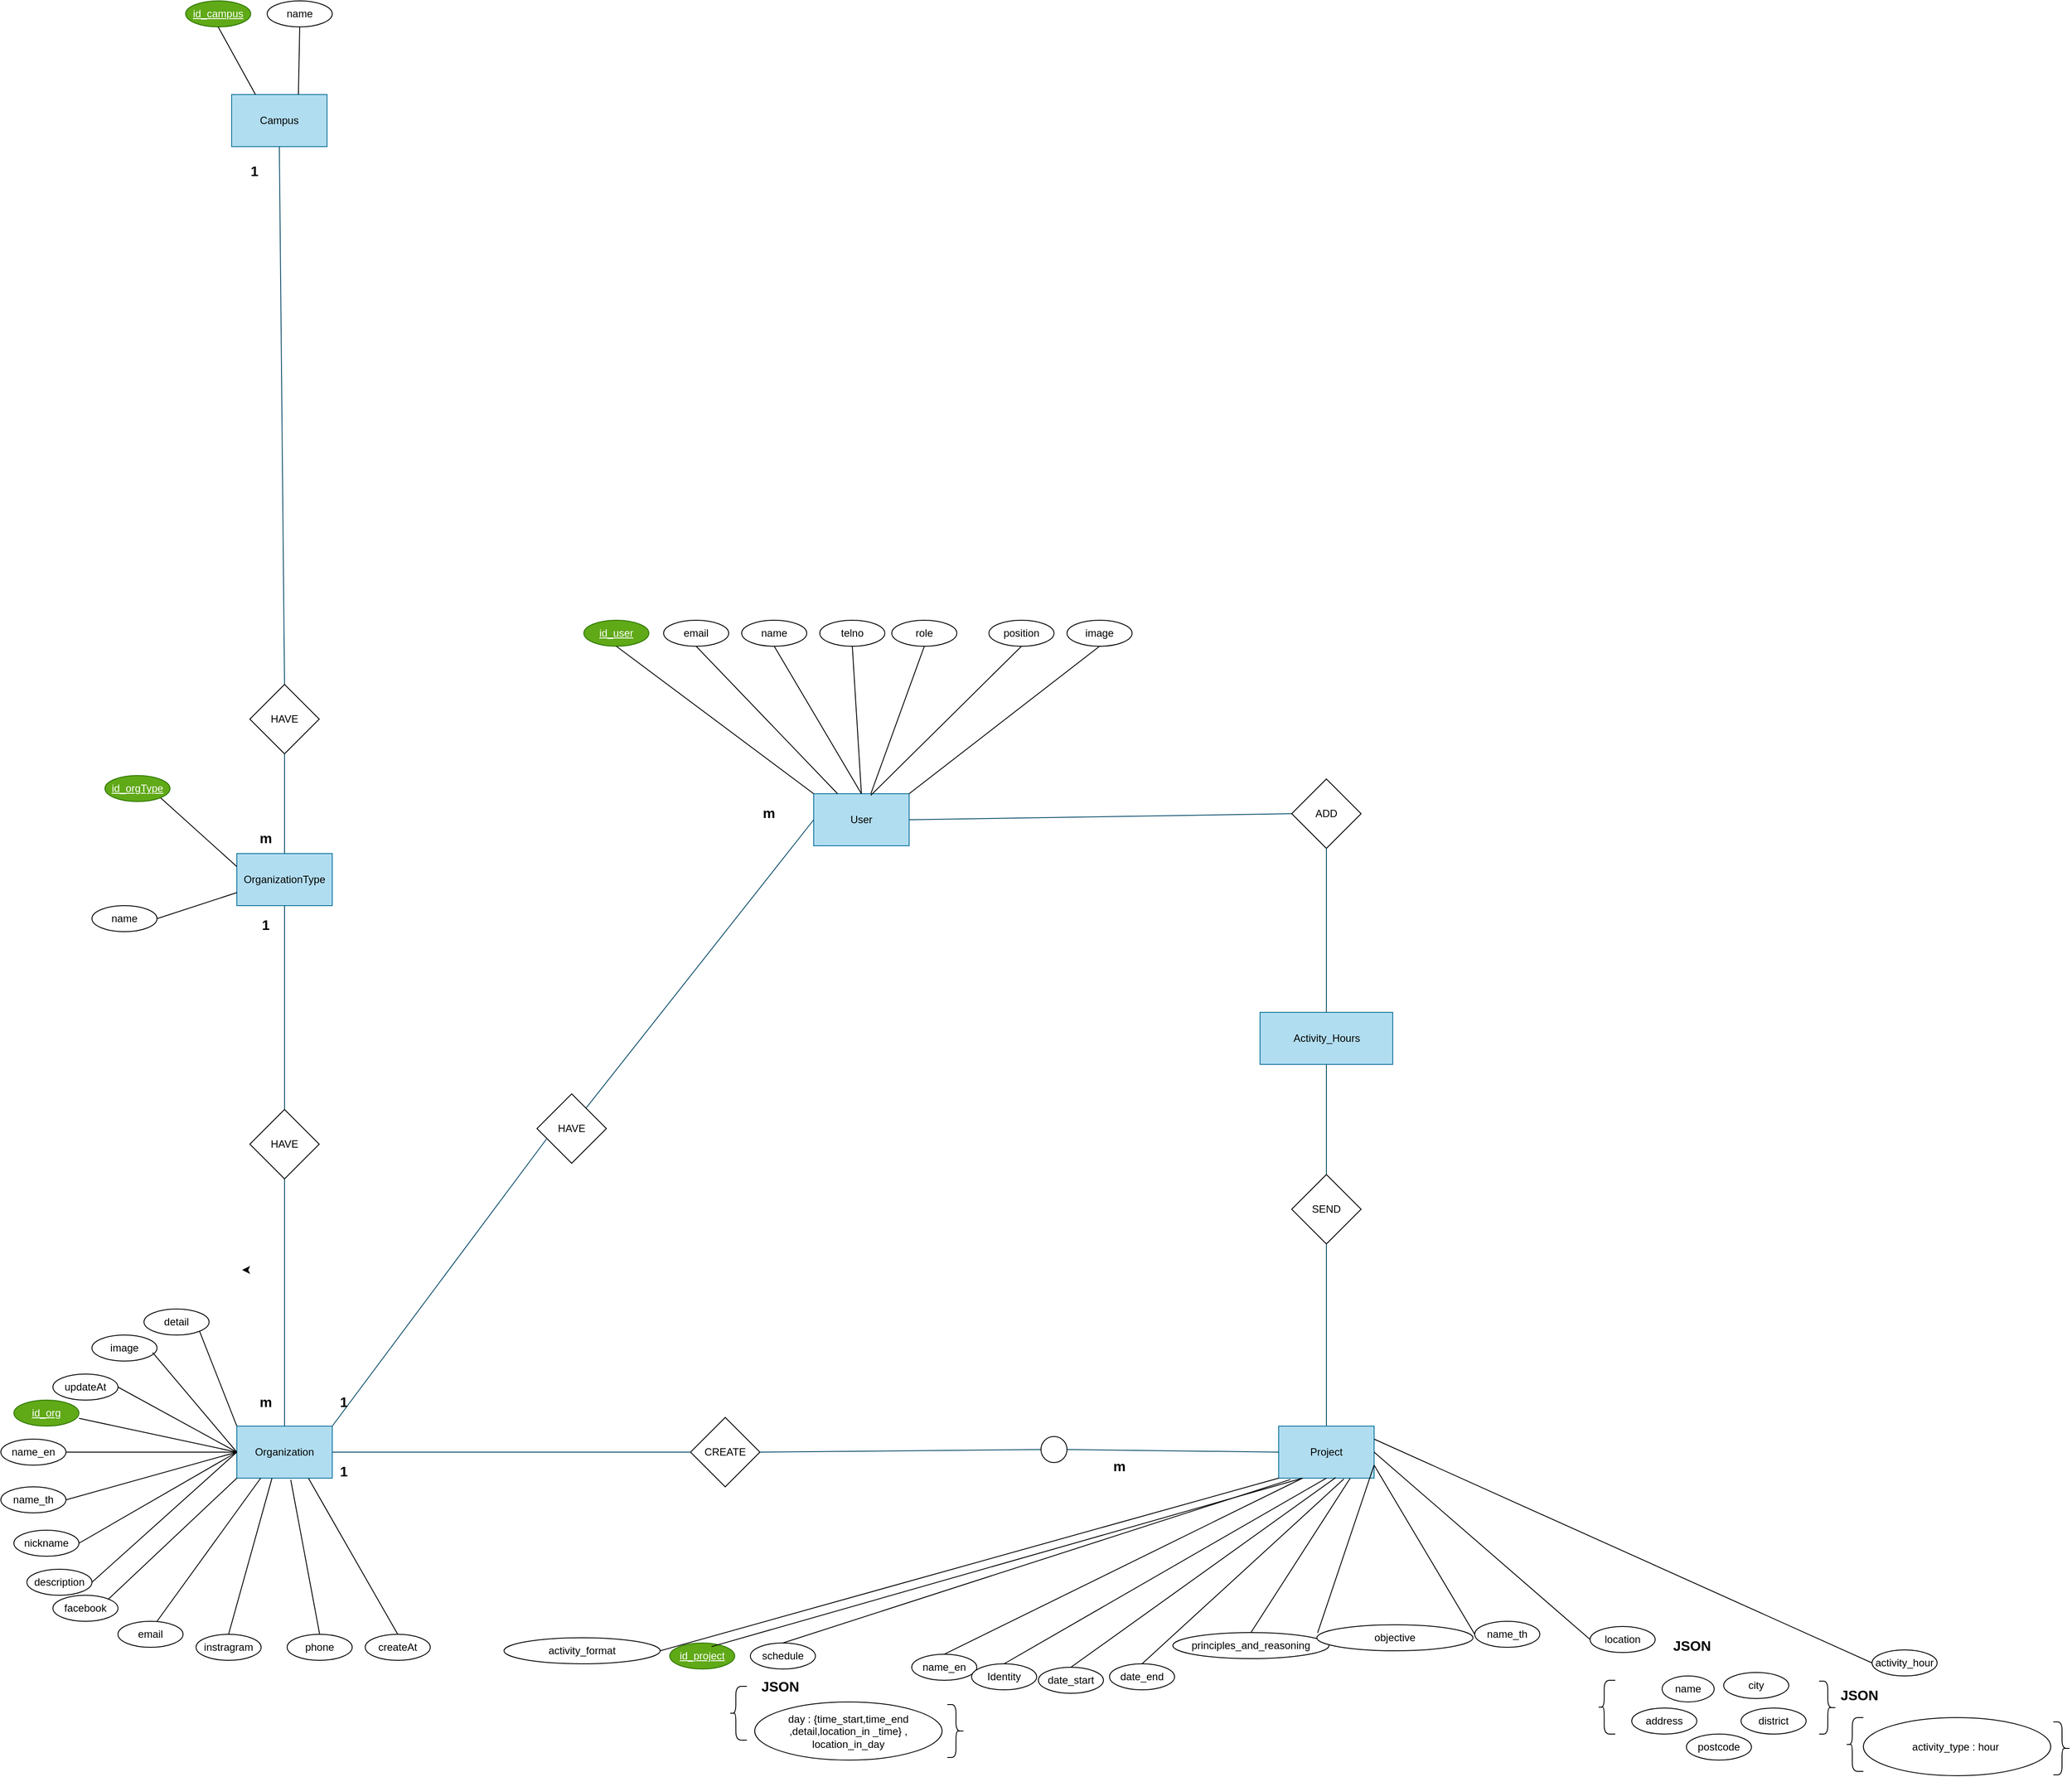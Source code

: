 <mxfile version="27.1.6">
  <diagram name="หน้า-1" id="gQBHUgDKEybXLM5i0HbF">
    <mxGraphModel dx="2698" dy="2434" grid="0" gridSize="15" guides="1" tooltips="1" connect="1" arrows="1" fold="1" page="1" pageScale="1" pageWidth="827" pageHeight="1169" math="0" shadow="0" adaptiveColors="auto">
      <root>
        <mxCell id="0" />
        <mxCell id="1" parent="0" />
        <mxCell id="4BpRKvhMIzCagh5jir0t-1" value="Project" style="rounded=0;whiteSpace=wrap;html=1;fillColor=#b1ddf0;strokeColor=#10739e;" parent="1" vertex="1">
          <mxGeometry x="678" y="810" width="110" height="60" as="geometry" />
        </mxCell>
        <mxCell id="4BpRKvhMIzCagh5jir0t-2" value="Organization" style="rounded=0;whiteSpace=wrap;html=1;fillColor=#b1ddf0;strokeColor=#10739e;" parent="1" vertex="1">
          <mxGeometry x="-523" y="810" width="110" height="60" as="geometry" />
        </mxCell>
        <mxCell id="4BpRKvhMIzCagh5jir0t-3" value="User" style="rounded=0;whiteSpace=wrap;html=1;fillColor=#b1ddf0;strokeColor=#10739e;" parent="1" vertex="1">
          <mxGeometry x="142" y="81" width="110" height="60" as="geometry" />
        </mxCell>
        <mxCell id="4BpRKvhMIzCagh5jir0t-12" value="Campus" style="rounded=0;whiteSpace=wrap;html=1;fillColor=#b1ddf0;strokeColor=#10739e;" parent="1" vertex="1">
          <mxGeometry x="-529" y="-725" width="110" height="60" as="geometry" />
        </mxCell>
        <mxCell id="4BpRKvhMIzCagh5jir0t-14" value="OrganizationType" style="rounded=0;whiteSpace=wrap;html=1;fillColor=#b1ddf0;strokeColor=#10739e;" parent="1" vertex="1">
          <mxGeometry x="-523" y="150" width="110" height="60" as="geometry" />
        </mxCell>
        <mxCell id="DLBiUeFV5ZpTCrsJApyq-7" value="" style="endArrow=none;html=1;rounded=0;hachureGap=4;strokeColor=#0B4D6A;fontFamily=Architects Daughter;fontSource=https%3A%2F%2Ffonts.googleapis.com%2Fcss%3Ffamily%3DArchitects%2BDaughter;entryX=0.5;entryY=1;entryDx=0;entryDy=0;exitX=0.5;exitY=0;exitDx=0;exitDy=0;" parent="1" source="DLBiUeFV5ZpTCrsJApyq-34" target="4BpRKvhMIzCagh5jir0t-12" edge="1">
          <mxGeometry width="50" height="50" relative="1" as="geometry">
            <mxPoint x="260" y="159.58" as="sourcePoint" />
            <mxPoint x="460" y="159.58" as="targetPoint" />
          </mxGeometry>
        </mxCell>
        <mxCell id="DLBiUeFV5ZpTCrsJApyq-10" value="" style="endArrow=none;html=1;rounded=0;hachureGap=4;strokeColor=#0B4D6A;fontFamily=Architects Daughter;fontSource=https%3A%2F%2Ffonts.googleapis.com%2Fcss%3Ffamily%3DArchitects%2BDaughter;entryX=0.5;entryY=0;entryDx=0;entryDy=0;exitX=0.5;exitY=1;exitDx=0;exitDy=0;" parent="1" source="DLBiUeFV5ZpTCrsJApyq-25" target="4BpRKvhMIzCagh5jir0t-2" edge="1">
          <mxGeometry width="50" height="50" relative="1" as="geometry">
            <mxPoint x="120" y="405" as="sourcePoint" />
            <mxPoint x="250" y="405.57" as="targetPoint" />
          </mxGeometry>
        </mxCell>
        <mxCell id="DLBiUeFV5ZpTCrsJApyq-26" value="" style="endArrow=none;html=1;rounded=0;hachureGap=4;strokeColor=#0B4D6A;fontFamily=Architects Daughter;fontSource=https%3A%2F%2Ffonts.googleapis.com%2Fcss%3Ffamily%3DArchitects%2BDaughter;entryX=0.5;entryY=0;entryDx=0;entryDy=0;exitX=0.5;exitY=1;exitDx=0;exitDy=0;" parent="1" source="4BpRKvhMIzCagh5jir0t-14" target="DLBiUeFV5ZpTCrsJApyq-25" edge="1">
          <mxGeometry width="50" height="50" relative="1" as="geometry">
            <mxPoint x="155" y="330" as="sourcePoint" />
            <mxPoint x="155" y="630" as="targetPoint" />
          </mxGeometry>
        </mxCell>
        <mxCell id="DLBiUeFV5ZpTCrsJApyq-25" value="HAVE" style="rhombus;whiteSpace=wrap;html=1;" parent="1" vertex="1">
          <mxGeometry x="-508" y="445" width="80" height="80" as="geometry" />
        </mxCell>
        <mxCell id="DLBiUeFV5ZpTCrsJApyq-33" value="CREATE" style="rhombus;whiteSpace=wrap;html=1;" parent="1" vertex="1">
          <mxGeometry y="800" width="80" height="80" as="geometry" />
        </mxCell>
        <mxCell id="DLBiUeFV5ZpTCrsJApyq-34" value="HAVE" style="rhombus;whiteSpace=wrap;html=1;" parent="1" vertex="1">
          <mxGeometry x="-508" y="-45" width="80" height="80" as="geometry" />
        </mxCell>
        <mxCell id="DLBiUeFV5ZpTCrsJApyq-36" value="" style="endArrow=none;html=1;rounded=0;hachureGap=4;strokeColor=#0B4D6A;fontFamily=Architects Daughter;fontSource=https%3A%2F%2Ffonts.googleapis.com%2Fcss%3Ffamily%3DArchitects%2BDaughter;entryX=0.5;entryY=1;entryDx=0;entryDy=0;exitX=0.5;exitY=0;exitDx=0;exitDy=0;" parent="1" source="4BpRKvhMIzCagh5jir0t-14" target="DLBiUeFV5ZpTCrsJApyq-34" edge="1">
          <mxGeometry width="50" height="50" relative="1" as="geometry">
            <mxPoint x="-195" y="120" as="sourcePoint" />
            <mxPoint x="180" y="75" as="targetPoint" />
          </mxGeometry>
        </mxCell>
        <mxCell id="DLBiUeFV5ZpTCrsJApyq-48" value="" style="endArrow=none;html=1;rounded=0;hachureGap=4;strokeColor=#0B4D6A;fontFamily=Architects Daughter;fontSource=https%3A%2F%2Ffonts.googleapis.com%2Fcss%3Ffamily%3DArchitects%2BDaughter;" parent="1" edge="1">
          <mxGeometry width="50" height="50" relative="1" as="geometry">
            <mxPoint x="477" y="306" as="sourcePoint" />
            <mxPoint x="477" y="305.5" as="targetPoint" />
          </mxGeometry>
        </mxCell>
        <mxCell id="DLBiUeFV5ZpTCrsJApyq-71" value="" style="endArrow=none;html=1;rounded=0;hachureGap=4;strokeColor=#0B4D6A;fontFamily=Architects Daughter;fontSource=https%3A%2F%2Ffonts.googleapis.com%2Fcss%3Ffamily%3DArchitects%2BDaughter;entryX=1;entryY=0.5;entryDx=0;entryDy=0;exitX=0;exitY=0.5;exitDx=0;exitDy=0;" parent="1" target="4BpRKvhMIzCagh5jir0t-2" edge="1">
          <mxGeometry width="50" height="50" relative="1" as="geometry">
            <mxPoint y="840" as="sourcePoint" />
            <mxPoint x="-60" y="790" as="targetPoint" />
          </mxGeometry>
        </mxCell>
        <mxCell id="DLBiUeFV5ZpTCrsJApyq-72" value="" style="endArrow=none;html=1;rounded=0;hachureGap=4;strokeColor=#0B4D6A;fontFamily=Architects Daughter;fontSource=https%3A%2F%2Ffonts.googleapis.com%2Fcss%3Ffamily%3DArchitects%2BDaughter;entryX=0;entryY=0.5;entryDx=0;entryDy=0;exitX=1;exitY=0.5;exitDx=0;exitDy=0;" parent="1" source="DLBiUeFV5ZpTCrsJApyq-89" target="4BpRKvhMIzCagh5jir0t-1" edge="1">
          <mxGeometry width="50" height="50" relative="1" as="geometry">
            <mxPoint x="80" y="840" as="sourcePoint" />
            <mxPoint x="80" y="1015" as="targetPoint" />
          </mxGeometry>
        </mxCell>
        <mxCell id="DLBiUeFV5ZpTCrsJApyq-76" value="" style="endArrow=none;html=1;rounded=0;hachureGap=4;strokeColor=#0B4D6A;fontFamily=Architects Daughter;fontSource=https%3A%2F%2Ffonts.googleapis.com%2Fcss%3Ffamily%3DArchitects%2BDaughter;entryX=0;entryY=0.5;entryDx=0;entryDy=0;" parent="1" target="4BpRKvhMIzCagh5jir0t-3" edge="1">
          <mxGeometry width="50" height="50" relative="1" as="geometry">
            <mxPoint x="-128" y="453" as="sourcePoint" />
            <mxPoint x="122.0" y="121" as="targetPoint" />
          </mxGeometry>
        </mxCell>
        <mxCell id="DLBiUeFV5ZpTCrsJApyq-82" value="" style="endArrow=none;html=1;rounded=0;hachureGap=4;strokeColor=#0B4D6A;fontFamily=Architects Daughter;fontSource=https%3A%2F%2Ffonts.googleapis.com%2Fcss%3Ffamily%3DArchitects%2BDaughter;entryX=0.138;entryY=0.65;entryDx=0;entryDy=0;exitX=1;exitY=0;exitDx=0;exitDy=0;entryPerimeter=0;" parent="1" source="4BpRKvhMIzCagh5jir0t-2" target="DLBiUeFV5ZpTCrsJApyq-78" edge="1">
          <mxGeometry width="50" height="50" relative="1" as="geometry">
            <mxPoint x="-145" y="810" as="sourcePoint" />
            <mxPoint x="255" y="470" as="targetPoint" />
          </mxGeometry>
        </mxCell>
        <mxCell id="DLBiUeFV5ZpTCrsJApyq-78" value="HAVE" style="rhombus;whiteSpace=wrap;html=1;" parent="1" vertex="1">
          <mxGeometry x="-177" y="427" width="80" height="80" as="geometry" />
        </mxCell>
        <mxCell id="DLBiUeFV5ZpTCrsJApyq-90" value="" style="endArrow=none;html=1;rounded=0;hachureGap=4;strokeColor=#0B4D6A;fontFamily=Architects Daughter;fontSource=https%3A%2F%2Ffonts.googleapis.com%2Fcss%3Ffamily%3DArchitects%2BDaughter;entryX=0;entryY=0.5;entryDx=0;entryDy=0;exitX=1;exitY=0.5;exitDx=0;exitDy=0;" parent="1" target="DLBiUeFV5ZpTCrsJApyq-89" edge="1">
          <mxGeometry width="50" height="50" relative="1" as="geometry">
            <mxPoint x="80" y="840" as="sourcePoint" />
            <mxPoint x="255" y="840" as="targetPoint" />
          </mxGeometry>
        </mxCell>
        <mxCell id="DLBiUeFV5ZpTCrsJApyq-89" value="" style="ellipse;whiteSpace=wrap;html=1;aspect=fixed;" parent="1" vertex="1">
          <mxGeometry x="404" y="822" width="30" height="30" as="geometry" />
        </mxCell>
        <mxCell id="ml2Jakst_2B5WDpi4ZWz-4" value="&lt;u&gt;id_campus&lt;/u&gt;" style="ellipse;whiteSpace=wrap;html=1;fillColor=#60a917;fontColor=#ffffff;strokeColor=#2D7600;" parent="1" vertex="1">
          <mxGeometry x="-582" y="-833" width="75" height="30" as="geometry" />
        </mxCell>
        <mxCell id="ml2Jakst_2B5WDpi4ZWz-5" value="name" style="ellipse;whiteSpace=wrap;html=1;" parent="1" vertex="1">
          <mxGeometry x="-488" y="-833" width="75" height="30" as="geometry" />
        </mxCell>
        <mxCell id="ml2Jakst_2B5WDpi4ZWz-6" value="" style="endArrow=none;html=1;rounded=0;entryX=0.5;entryY=1;entryDx=0;entryDy=0;exitX=0.25;exitY=0;exitDx=0;exitDy=0;" parent="1" source="4BpRKvhMIzCagh5jir0t-12" target="ml2Jakst_2B5WDpi4ZWz-4" edge="1">
          <mxGeometry width="50" height="50" relative="1" as="geometry">
            <mxPoint x="-413" y="-784" as="sourcePoint" />
            <mxPoint x="-363" y="-834" as="targetPoint" />
          </mxGeometry>
        </mxCell>
        <mxCell id="ml2Jakst_2B5WDpi4ZWz-7" value="" style="endArrow=none;html=1;rounded=0;entryX=0.5;entryY=1;entryDx=0;entryDy=0;exitX=0.7;exitY=0;exitDx=0;exitDy=0;exitPerimeter=0;" parent="1" source="4BpRKvhMIzCagh5jir0t-12" target="ml2Jakst_2B5WDpi4ZWz-5" edge="1">
          <mxGeometry width="50" height="50" relative="1" as="geometry">
            <mxPoint x="-310" y="-794" as="sourcePoint" />
            <mxPoint x="-260" y="-844" as="targetPoint" />
          </mxGeometry>
        </mxCell>
        <mxCell id="ml2Jakst_2B5WDpi4ZWz-8" value="" style="endArrow=none;html=1;rounded=0;exitX=0;exitY=0.25;exitDx=0;exitDy=0;entryX=1;entryY=1;entryDx=0;entryDy=0;" parent="1" source="4BpRKvhMIzCagh5jir0t-14" target="ml2Jakst_2B5WDpi4ZWz-9" edge="1">
          <mxGeometry width="50" height="50" relative="1" as="geometry">
            <mxPoint x="-240" y="240" as="sourcePoint" />
            <mxPoint x="-300" y="210" as="targetPoint" />
          </mxGeometry>
        </mxCell>
        <mxCell id="ml2Jakst_2B5WDpi4ZWz-9" value="&lt;u&gt;id_orgType&lt;/u&gt;" style="ellipse;whiteSpace=wrap;html=1;fillColor=#60a917;fontColor=#ffffff;strokeColor=#2D7600;" parent="1" vertex="1">
          <mxGeometry x="-675" y="60" width="75" height="30" as="geometry" />
        </mxCell>
        <mxCell id="ml2Jakst_2B5WDpi4ZWz-10" value="name" style="ellipse;whiteSpace=wrap;html=1;" parent="1" vertex="1">
          <mxGeometry x="-690" y="210" width="75" height="30" as="geometry" />
        </mxCell>
        <mxCell id="ml2Jakst_2B5WDpi4ZWz-11" value="" style="endArrow=none;html=1;rounded=0;exitX=0;exitY=0.75;exitDx=0;exitDy=0;entryX=1;entryY=0.5;entryDx=0;entryDy=0;" parent="1" source="4BpRKvhMIzCagh5jir0t-14" target="ml2Jakst_2B5WDpi4ZWz-10" edge="1">
          <mxGeometry width="50" height="50" relative="1" as="geometry">
            <mxPoint x="-214" y="274" as="sourcePoint" />
            <mxPoint x="-255" y="240" as="targetPoint" />
          </mxGeometry>
        </mxCell>
        <mxCell id="ml2Jakst_2B5WDpi4ZWz-17" value="&lt;u&gt;id_org&lt;/u&gt;" style="ellipse;whiteSpace=wrap;html=1;fillColor=#60a917;fontColor=#ffffff;strokeColor=#2D7600;" parent="1" vertex="1">
          <mxGeometry x="-780" y="780" width="75" height="30" as="geometry" />
        </mxCell>
        <mxCell id="ml2Jakst_2B5WDpi4ZWz-20" value="name_en" style="ellipse;whiteSpace=wrap;html=1;" parent="1" vertex="1">
          <mxGeometry x="-795" y="825" width="75" height="30" as="geometry" />
        </mxCell>
        <mxCell id="ml2Jakst_2B5WDpi4ZWz-21" value="name_th" style="ellipse;whiteSpace=wrap;html=1;" parent="1" vertex="1">
          <mxGeometry x="-795" y="880" width="75" height="30" as="geometry" />
        </mxCell>
        <mxCell id="ml2Jakst_2B5WDpi4ZWz-23" value="facebook" style="ellipse;whiteSpace=wrap;html=1;" parent="1" vertex="1">
          <mxGeometry x="-735" y="1005" width="75" height="30" as="geometry" />
        </mxCell>
        <mxCell id="ml2Jakst_2B5WDpi4ZWz-24" value="instragram" style="ellipse;whiteSpace=wrap;html=1;" parent="1" vertex="1">
          <mxGeometry x="-570" y="1050" width="75" height="30" as="geometry" />
        </mxCell>
        <mxCell id="ml2Jakst_2B5WDpi4ZWz-25" value="description" style="ellipse;whiteSpace=wrap;html=1;" parent="1" vertex="1">
          <mxGeometry x="-765" y="975" width="75" height="30" as="geometry" />
        </mxCell>
        <mxCell id="ml2Jakst_2B5WDpi4ZWz-26" value="detail" style="ellipse;whiteSpace=wrap;html=1;" parent="1" vertex="1">
          <mxGeometry x="-630" y="675" width="75" height="30" as="geometry" />
        </mxCell>
        <mxCell id="ml2Jakst_2B5WDpi4ZWz-27" value="email" style="ellipse;whiteSpace=wrap;html=1;" parent="1" vertex="1">
          <mxGeometry x="-660" y="1035" width="75" height="30" as="geometry" />
        </mxCell>
        <mxCell id="ml2Jakst_2B5WDpi4ZWz-29" value="phone" style="ellipse;whiteSpace=wrap;html=1;" parent="1" vertex="1">
          <mxGeometry x="-465" y="1050" width="75" height="30" as="geometry" />
        </mxCell>
        <mxCell id="ml2Jakst_2B5WDpi4ZWz-30" value="createAt" style="ellipse;whiteSpace=wrap;html=1;" parent="1" vertex="1">
          <mxGeometry x="-375" y="1050" width="75" height="30" as="geometry" />
        </mxCell>
        <mxCell id="ml2Jakst_2B5WDpi4ZWz-31" value="updateAt" style="ellipse;whiteSpace=wrap;html=1;" parent="1" vertex="1">
          <mxGeometry x="-735" y="750" width="75" height="30" as="geometry" />
        </mxCell>
        <mxCell id="ml2Jakst_2B5WDpi4ZWz-32" value="image" style="ellipse;whiteSpace=wrap;html=1;" parent="1" vertex="1">
          <mxGeometry x="-690" y="705" width="75" height="30" as="geometry" />
        </mxCell>
        <mxCell id="ml2Jakst_2B5WDpi4ZWz-33" value="nickname" style="ellipse;whiteSpace=wrap;html=1;" parent="1" vertex="1">
          <mxGeometry x="-780" y="930" width="75" height="30" as="geometry" />
        </mxCell>
        <mxCell id="ml2Jakst_2B5WDpi4ZWz-36" value="&lt;u&gt;id_project&lt;/u&gt;" style="ellipse;whiteSpace=wrap;html=1;fillColor=#60a917;fontColor=#ffffff;strokeColor=#2D7600;" parent="1" vertex="1">
          <mxGeometry x="-24" y="1060" width="75" height="30" as="geometry" />
        </mxCell>
        <mxCell id="ml2Jakst_2B5WDpi4ZWz-40" value="date_start" style="ellipse;whiteSpace=wrap;html=1;" parent="1" vertex="1">
          <mxGeometry x="401" y="1088" width="75" height="30" as="geometry" />
        </mxCell>
        <mxCell id="ml2Jakst_2B5WDpi4ZWz-42" value="date_end" style="ellipse;whiteSpace=wrap;html=1;" parent="1" vertex="1">
          <mxGeometry x="483" y="1084" width="75" height="30" as="geometry" />
        </mxCell>
        <mxCell id="ml2Jakst_2B5WDpi4ZWz-45" value="name_en" style="ellipse;whiteSpace=wrap;html=1;" parent="1" vertex="1">
          <mxGeometry x="255" y="1073" width="75" height="30" as="geometry" />
        </mxCell>
        <mxCell id="ml2Jakst_2B5WDpi4ZWz-46" value="name_th" style="ellipse;whiteSpace=wrap;html=1;" parent="1" vertex="1">
          <mxGeometry x="904" y="1035" width="75" height="30" as="geometry" />
        </mxCell>
        <mxCell id="ml2Jakst_2B5WDpi4ZWz-66" style="edgeStyle=orthogonalEdgeStyle;rounded=0;orthogonalLoop=1;jettySize=auto;html=1;" parent="1" edge="1">
          <mxGeometry relative="1" as="geometry">
            <mxPoint x="-516.857" y="630" as="targetPoint" />
            <mxPoint x="-510" y="630" as="sourcePoint" />
          </mxGeometry>
        </mxCell>
        <mxCell id="ml2Jakst_2B5WDpi4ZWz-60" value="principles_and_reasoning" style="ellipse;whiteSpace=wrap;html=1;" parent="1" vertex="1">
          <mxGeometry x="556" y="1048" width="180" height="30" as="geometry" />
        </mxCell>
        <mxCell id="ml2Jakst_2B5WDpi4ZWz-61" value="objective" style="ellipse;whiteSpace=wrap;html=1;" parent="1" vertex="1">
          <mxGeometry x="722" y="1039" width="180" height="30" as="geometry" />
        </mxCell>
        <mxCell id="ml2Jakst_2B5WDpi4ZWz-62" value="activity_format" style="ellipse;whiteSpace=wrap;html=1;" parent="1" vertex="1">
          <mxGeometry x="-215" y="1054" width="180" height="30" as="geometry" />
        </mxCell>
        <mxCell id="aIaTs00fkOeMePZRw_a_-2" value="&lt;u&gt;id_user&lt;/u&gt;" style="ellipse;whiteSpace=wrap;html=1;fillColor=#60a917;fontColor=#ffffff;strokeColor=#2D7600;" parent="1" vertex="1">
          <mxGeometry x="-123" y="-119" width="75" height="30" as="geometry" />
        </mxCell>
        <mxCell id="aIaTs00fkOeMePZRw_a_-4" value="email" style="ellipse;whiteSpace=wrap;html=1;" parent="1" vertex="1">
          <mxGeometry x="-31" y="-119" width="75" height="30" as="geometry" />
        </mxCell>
        <mxCell id="aIaTs00fkOeMePZRw_a_-5" value="name" style="ellipse;whiteSpace=wrap;html=1;" parent="1" vertex="1">
          <mxGeometry x="59" y="-119" width="75" height="30" as="geometry" />
        </mxCell>
        <mxCell id="aIaTs00fkOeMePZRw_a_-6" value="role" style="ellipse;whiteSpace=wrap;html=1;" parent="1" vertex="1">
          <mxGeometry x="232" y="-119" width="75" height="30" as="geometry" />
        </mxCell>
        <mxCell id="aIaTs00fkOeMePZRw_a_-7" value="position" style="ellipse;whiteSpace=wrap;html=1;" parent="1" vertex="1">
          <mxGeometry x="344" y="-119" width="75" height="30" as="geometry" />
        </mxCell>
        <mxCell id="aIaTs00fkOeMePZRw_a_-16" value="telno" style="ellipse;whiteSpace=wrap;html=1;" parent="1" vertex="1">
          <mxGeometry x="149" y="-119" width="75" height="30" as="geometry" />
        </mxCell>
        <mxCell id="aIaTs00fkOeMePZRw_a_-20" value="image" style="ellipse;whiteSpace=wrap;html=1;" parent="1" vertex="1">
          <mxGeometry x="434" y="-119" width="75" height="30" as="geometry" />
        </mxCell>
        <mxCell id="aIaTs00fkOeMePZRw_a_-23" value="Identity" style="ellipse;whiteSpace=wrap;html=1;" parent="1" vertex="1">
          <mxGeometry x="324" y="1084" width="75" height="30" as="geometry" />
        </mxCell>
        <mxCell id="aIaTs00fkOeMePZRw_a_-39" value="" style="endArrow=none;html=1;rounded=0;exitX=0;exitY=0;exitDx=0;exitDy=0;entryX=0.5;entryY=1;entryDx=0;entryDy=0;" parent="1" source="4BpRKvhMIzCagh5jir0t-3" target="aIaTs00fkOeMePZRw_a_-2" edge="1">
          <mxGeometry width="50" height="50" relative="1" as="geometry">
            <mxPoint x="52" y="-39" as="sourcePoint" />
            <mxPoint x="102" y="-89" as="targetPoint" />
          </mxGeometry>
        </mxCell>
        <mxCell id="aIaTs00fkOeMePZRw_a_-40" value="" style="endArrow=none;html=1;rounded=0;entryX=0.5;entryY=1;entryDx=0;entryDy=0;exitX=0.25;exitY=0;exitDx=0;exitDy=0;" parent="1" source="4BpRKvhMIzCagh5jir0t-3" target="aIaTs00fkOeMePZRw_a_-4" edge="1">
          <mxGeometry width="50" height="50" relative="1" as="geometry">
            <mxPoint x="52" y="-39" as="sourcePoint" />
            <mxPoint x="102" y="-89" as="targetPoint" />
          </mxGeometry>
        </mxCell>
        <mxCell id="aIaTs00fkOeMePZRw_a_-41" value="" style="endArrow=none;html=1;rounded=0;entryX=0.5;entryY=0;entryDx=0;entryDy=0;exitX=0.5;exitY=1;exitDx=0;exitDy=0;" parent="1" source="aIaTs00fkOeMePZRw_a_-5" target="4BpRKvhMIzCagh5jir0t-3" edge="1">
          <mxGeometry width="50" height="50" relative="1" as="geometry">
            <mxPoint x="52" y="-39" as="sourcePoint" />
            <mxPoint x="102" y="-89" as="targetPoint" />
          </mxGeometry>
        </mxCell>
        <mxCell id="aIaTs00fkOeMePZRw_a_-42" value="" style="endArrow=none;html=1;rounded=0;entryX=0.5;entryY=1;entryDx=0;entryDy=0;exitX=0.5;exitY=0;exitDx=0;exitDy=0;" parent="1" source="4BpRKvhMIzCagh5jir0t-3" target="aIaTs00fkOeMePZRw_a_-16" edge="1">
          <mxGeometry width="50" height="50" relative="1" as="geometry">
            <mxPoint x="202" y="76" as="sourcePoint" />
            <mxPoint x="102" y="-89" as="targetPoint" />
          </mxGeometry>
        </mxCell>
        <mxCell id="aIaTs00fkOeMePZRw_a_-44" value="" style="endArrow=none;html=1;rounded=0;entryX=0.5;entryY=1;entryDx=0;entryDy=0;" parent="1" source="4BpRKvhMIzCagh5jir0t-3" target="aIaTs00fkOeMePZRw_a_-6" edge="1">
          <mxGeometry width="50" height="50" relative="1" as="geometry">
            <mxPoint x="202" y="76" as="sourcePoint" />
            <mxPoint x="302" y="-44" as="targetPoint" />
          </mxGeometry>
        </mxCell>
        <mxCell id="aIaTs00fkOeMePZRw_a_-45" value="" style="endArrow=none;html=1;rounded=0;entryX=0.5;entryY=1;entryDx=0;entryDy=0;exitX=0.598;exitY=0.031;exitDx=0;exitDy=0;exitPerimeter=0;" parent="1" source="4BpRKvhMIzCagh5jir0t-3" target="aIaTs00fkOeMePZRw_a_-7" edge="1">
          <mxGeometry width="50" height="50" relative="1" as="geometry">
            <mxPoint x="313.5" y="81" as="sourcePoint" />
            <mxPoint x="381.5" y="-84" as="targetPoint" />
          </mxGeometry>
        </mxCell>
        <mxCell id="aIaTs00fkOeMePZRw_a_-46" value="" style="endArrow=none;html=1;rounded=0;entryX=0.5;entryY=1;entryDx=0;entryDy=0;exitX=1;exitY=0;exitDx=0;exitDy=0;" parent="1" source="4BpRKvhMIzCagh5jir0t-3" target="aIaTs00fkOeMePZRw_a_-20" edge="1">
          <mxGeometry width="50" height="50" relative="1" as="geometry">
            <mxPoint x="307" y="143" as="sourcePoint" />
            <mxPoint x="481" y="-29" as="targetPoint" />
          </mxGeometry>
        </mxCell>
        <mxCell id="aIaTs00fkOeMePZRw_a_-47" value="" style="endArrow=none;html=1;rounded=0;exitX=1;exitY=0.5;exitDx=0;exitDy=0;entryX=0;entryY=1;entryDx=0;entryDy=0;" parent="1" source="ml2Jakst_2B5WDpi4ZWz-62" target="4BpRKvhMIzCagh5jir0t-1" edge="1">
          <mxGeometry width="50" height="50" relative="1" as="geometry">
            <mxPoint x="30" y="930" as="sourcePoint" />
            <mxPoint x="80" y="880" as="targetPoint" />
          </mxGeometry>
        </mxCell>
        <mxCell id="aIaTs00fkOeMePZRw_a_-48" value="" style="endArrow=none;html=1;rounded=0;exitX=0.644;exitY=0.139;exitDx=0;exitDy=0;exitPerimeter=0;entryX=0.25;entryY=1;entryDx=0;entryDy=0;" parent="1" source="ml2Jakst_2B5WDpi4ZWz-36" edge="1" target="4BpRKvhMIzCagh5jir0t-1">
          <mxGeometry width="50" height="50" relative="1" as="geometry">
            <mxPoint x="-2" y="972.5" as="sourcePoint" />
            <mxPoint x="255" y="870" as="targetPoint" />
          </mxGeometry>
        </mxCell>
        <mxCell id="aIaTs00fkOeMePZRw_a_-58" value="" style="endArrow=none;html=1;rounded=0;entryX=0.5;entryY=1;entryDx=0;entryDy=0;exitX=0.5;exitY=0;exitDx=0;exitDy=0;" parent="1" source="aIaTs00fkOeMePZRw_a_-23" target="4BpRKvhMIzCagh5jir0t-1" edge="1">
          <mxGeometry width="50" height="50" relative="1" as="geometry">
            <mxPoint x="295" y="1005" as="sourcePoint" />
            <mxPoint x="315" y="900" as="targetPoint" />
          </mxGeometry>
        </mxCell>
        <mxCell id="aIaTs00fkOeMePZRw_a_-59" value="" style="endArrow=none;html=1;rounded=0;exitX=0.25;exitY=1;exitDx=0;exitDy=0;entryX=0.5;entryY=0;entryDx=0;entryDy=0;" parent="1" source="4BpRKvhMIzCagh5jir0t-1" target="ml2Jakst_2B5WDpi4ZWz-45" edge="1">
          <mxGeometry width="50" height="50" relative="1" as="geometry">
            <mxPoint x="223" y="1275" as="sourcePoint" />
            <mxPoint x="273.025" y="1140" as="targetPoint" />
          </mxGeometry>
        </mxCell>
        <mxCell id="aIaTs00fkOeMePZRw_a_-60" value="" style="endArrow=none;html=1;rounded=0;exitX=0.5;exitY=0;exitDx=0;exitDy=0;entryX=0.75;entryY=1;entryDx=0;entryDy=0;" parent="1" source="ml2Jakst_2B5WDpi4ZWz-60" target="4BpRKvhMIzCagh5jir0t-1" edge="1">
          <mxGeometry width="50" height="50" relative="1" as="geometry">
            <mxPoint x="300" y="1080" as="sourcePoint" />
            <mxPoint x="315.025" y="945" as="targetPoint" />
          </mxGeometry>
        </mxCell>
        <mxCell id="aIaTs00fkOeMePZRw_a_-61" value="" style="endArrow=none;html=1;rounded=0;exitX=0.005;exitY=0.311;exitDx=0;exitDy=0;entryX=1;entryY=0.75;entryDx=0;entryDy=0;exitPerimeter=0;" parent="1" source="ml2Jakst_2B5WDpi4ZWz-61" edge="1" target="4BpRKvhMIzCagh5jir0t-1">
          <mxGeometry width="50" height="50" relative="1" as="geometry">
            <mxPoint x="592.5" y="1005" as="sourcePoint" />
            <mxPoint x="366.5" y="870" as="targetPoint" />
          </mxGeometry>
        </mxCell>
        <mxCell id="aIaTs00fkOeMePZRw_a_-62" value="" style="endArrow=none;html=1;rounded=0;exitX=0;exitY=0.5;exitDx=0;exitDy=0;entryX=1;entryY=0.75;entryDx=0;entryDy=0;" parent="1" source="ml2Jakst_2B5WDpi4ZWz-46" target="4BpRKvhMIzCagh5jir0t-1" edge="1">
          <mxGeometry width="50" height="50" relative="1" as="geometry">
            <mxPoint x="706.5" y="930" as="sourcePoint" />
            <mxPoint x="480" y="861" as="targetPoint" />
          </mxGeometry>
        </mxCell>
        <mxCell id="aIaTs00fkOeMePZRw_a_-65" style="edgeStyle=orthogonalEdgeStyle;rounded=0;orthogonalLoop=1;jettySize=auto;html=1;exitX=0.5;exitY=1;exitDx=0;exitDy=0;" parent="1" edge="1">
          <mxGeometry relative="1" as="geometry">
            <mxPoint x="496.5" y="1155" as="sourcePoint" />
            <mxPoint x="496.5" y="1155" as="targetPoint" />
          </mxGeometry>
        </mxCell>
        <mxCell id="aIaTs00fkOeMePZRw_a_-66" value="" style="endArrow=none;html=1;rounded=0;entryX=0.682;entryY=1.017;entryDx=0;entryDy=0;entryPerimeter=0;exitX=0.5;exitY=0;exitDx=0;exitDy=0;" parent="1" source="ml2Jakst_2B5WDpi4ZWz-42" target="4BpRKvhMIzCagh5jir0t-1" edge="1">
          <mxGeometry width="50" height="50" relative="1" as="geometry">
            <mxPoint x="334" y="970" as="sourcePoint" />
            <mxPoint x="384" y="920" as="targetPoint" />
          </mxGeometry>
        </mxCell>
        <mxCell id="aIaTs00fkOeMePZRw_a_-67" value="" style="endArrow=none;html=1;rounded=0;entryX=0.598;entryY=0.989;entryDx=0;entryDy=0;entryPerimeter=0;exitX=0.5;exitY=0;exitDx=0;exitDy=0;" parent="1" source="ml2Jakst_2B5WDpi4ZWz-40" target="4BpRKvhMIzCagh5jir0t-1" edge="1">
          <mxGeometry width="50" height="50" relative="1" as="geometry">
            <mxPoint x="400.25" y="1004" as="sourcePoint" />
            <mxPoint x="308.25" y="870" as="targetPoint" />
          </mxGeometry>
        </mxCell>
        <mxCell id="aIaTs00fkOeMePZRw_a_-93" value="" style="endArrow=none;html=1;rounded=0;entryX=0.75;entryY=1;entryDx=0;entryDy=0;exitX=0.5;exitY=0;exitDx=0;exitDy=0;" parent="1" source="ml2Jakst_2B5WDpi4ZWz-30" target="4BpRKvhMIzCagh5jir0t-2" edge="1">
          <mxGeometry width="50" height="50" relative="1" as="geometry">
            <mxPoint x="-465" y="1055" as="sourcePoint" />
            <mxPoint x="-415" y="1005" as="targetPoint" />
          </mxGeometry>
        </mxCell>
        <mxCell id="aIaTs00fkOeMePZRw_a_-94" value="" style="endArrow=none;html=1;rounded=0;entryX=0.565;entryY=1.031;entryDx=0;entryDy=0;entryPerimeter=0;exitX=0.5;exitY=0;exitDx=0;exitDy=0;" parent="1" source="ml2Jakst_2B5WDpi4ZWz-29" target="4BpRKvhMIzCagh5jir0t-2" edge="1">
          <mxGeometry width="50" height="50" relative="1" as="geometry">
            <mxPoint x="-525" y="980" as="sourcePoint" />
            <mxPoint x="-475" y="930" as="targetPoint" />
          </mxGeometry>
        </mxCell>
        <mxCell id="aIaTs00fkOeMePZRw_a_-95" value="" style="endArrow=none;html=1;rounded=0;entryX=0.368;entryY=1.003;entryDx=0;entryDy=0;entryPerimeter=0;exitX=0.5;exitY=0;exitDx=0;exitDy=0;" parent="1" source="ml2Jakst_2B5WDpi4ZWz-24" target="4BpRKvhMIzCagh5jir0t-2" edge="1">
          <mxGeometry width="50" height="50" relative="1" as="geometry">
            <mxPoint x="-525" y="980" as="sourcePoint" />
            <mxPoint x="-475" y="900" as="targetPoint" />
          </mxGeometry>
        </mxCell>
        <mxCell id="aIaTs00fkOeMePZRw_a_-96" value="" style="endArrow=none;html=1;rounded=0;entryX=0.25;entryY=1;entryDx=0;entryDy=0;exitX=0.6;exitY=0;exitDx=0;exitDy=0;exitPerimeter=0;" parent="1" source="ml2Jakst_2B5WDpi4ZWz-27" target="4BpRKvhMIzCagh5jir0t-2" edge="1">
          <mxGeometry width="50" height="50" relative="1" as="geometry">
            <mxPoint x="-525" y="980" as="sourcePoint" />
            <mxPoint x="-475" y="930" as="targetPoint" />
          </mxGeometry>
        </mxCell>
        <mxCell id="aIaTs00fkOeMePZRw_a_-97" value="" style="endArrow=none;html=1;rounded=0;entryX=0;entryY=1;entryDx=0;entryDy=0;exitX=1;exitY=0;exitDx=0;exitDy=0;" parent="1" source="ml2Jakst_2B5WDpi4ZWz-23" target="4BpRKvhMIzCagh5jir0t-2" edge="1">
          <mxGeometry width="50" height="50" relative="1" as="geometry">
            <mxPoint x="-525" y="980" as="sourcePoint" />
            <mxPoint x="-475" y="930" as="targetPoint" />
          </mxGeometry>
        </mxCell>
        <mxCell id="aIaTs00fkOeMePZRw_a_-98" value="" style="endArrow=none;html=1;rounded=0;entryX=0;entryY=0.5;entryDx=0;entryDy=0;exitX=1;exitY=0.5;exitDx=0;exitDy=0;" parent="1" source="ml2Jakst_2B5WDpi4ZWz-25" target="4BpRKvhMIzCagh5jir0t-2" edge="1">
          <mxGeometry width="50" height="50" relative="1" as="geometry">
            <mxPoint x="-525" y="980" as="sourcePoint" />
            <mxPoint x="-475" y="930" as="targetPoint" />
          </mxGeometry>
        </mxCell>
        <mxCell id="aIaTs00fkOeMePZRw_a_-99" value="" style="endArrow=none;html=1;rounded=0;exitX=1;exitY=0.5;exitDx=0;exitDy=0;entryX=0;entryY=0.5;entryDx=0;entryDy=0;" parent="1" source="ml2Jakst_2B5WDpi4ZWz-33" target="4BpRKvhMIzCagh5jir0t-2" edge="1">
          <mxGeometry width="50" height="50" relative="1" as="geometry">
            <mxPoint x="-525" y="980" as="sourcePoint" />
            <mxPoint x="-475" y="930" as="targetPoint" />
          </mxGeometry>
        </mxCell>
        <mxCell id="aIaTs00fkOeMePZRw_a_-100" value="" style="endArrow=none;html=1;rounded=0;exitX=1;exitY=0.5;exitDx=0;exitDy=0;entryX=0;entryY=0.5;entryDx=0;entryDy=0;" parent="1" source="ml2Jakst_2B5WDpi4ZWz-21" target="4BpRKvhMIzCagh5jir0t-2" edge="1">
          <mxGeometry width="50" height="50" relative="1" as="geometry">
            <mxPoint x="-675" y="880" as="sourcePoint" />
            <mxPoint x="-625" y="830" as="targetPoint" />
          </mxGeometry>
        </mxCell>
        <mxCell id="aIaTs00fkOeMePZRw_a_-101" value="" style="endArrow=none;html=1;rounded=0;exitX=1;exitY=0.5;exitDx=0;exitDy=0;entryX=0;entryY=0.5;entryDx=0;entryDy=0;" parent="1" source="ml2Jakst_2B5WDpi4ZWz-20" target="4BpRKvhMIzCagh5jir0t-2" edge="1">
          <mxGeometry width="50" height="50" relative="1" as="geometry">
            <mxPoint x="-630" y="855" as="sourcePoint" />
            <mxPoint x="-580" y="805" as="targetPoint" />
          </mxGeometry>
        </mxCell>
        <mxCell id="aIaTs00fkOeMePZRw_a_-102" value="" style="endArrow=none;html=1;rounded=0;exitX=1;exitY=0.7;exitDx=0;exitDy=0;exitPerimeter=0;entryX=0;entryY=0.5;entryDx=0;entryDy=0;" parent="1" source="ml2Jakst_2B5WDpi4ZWz-17" target="4BpRKvhMIzCagh5jir0t-2" edge="1">
          <mxGeometry width="50" height="50" relative="1" as="geometry">
            <mxPoint x="-617.5" y="820" as="sourcePoint" />
            <mxPoint x="-567.5" y="770" as="targetPoint" />
          </mxGeometry>
        </mxCell>
        <mxCell id="aIaTs00fkOeMePZRw_a_-103" value="" style="endArrow=none;html=1;rounded=0;entryX=1;entryY=0.5;entryDx=0;entryDy=0;exitX=0;exitY=0.5;exitDx=0;exitDy=0;" parent="1" source="4BpRKvhMIzCagh5jir0t-2" target="ml2Jakst_2B5WDpi4ZWz-31" edge="1">
          <mxGeometry width="50" height="50" relative="1" as="geometry">
            <mxPoint x="-605" y="800" as="sourcePoint" />
            <mxPoint x="-555" y="750" as="targetPoint" />
          </mxGeometry>
        </mxCell>
        <mxCell id="aIaTs00fkOeMePZRw_a_-104" value="" style="endArrow=none;html=1;rounded=0;entryX=0.933;entryY=0.672;entryDx=0;entryDy=0;entryPerimeter=0;exitX=0;exitY=0.5;exitDx=0;exitDy=0;" parent="1" source="4BpRKvhMIzCagh5jir0t-2" target="ml2Jakst_2B5WDpi4ZWz-32" edge="1">
          <mxGeometry width="50" height="50" relative="1" as="geometry">
            <mxPoint x="-545" y="770" as="sourcePoint" />
            <mxPoint x="-495" y="720" as="targetPoint" />
          </mxGeometry>
        </mxCell>
        <mxCell id="aIaTs00fkOeMePZRw_a_-105" value="" style="endArrow=none;html=1;rounded=0;entryX=1;entryY=1;entryDx=0;entryDy=0;exitX=0;exitY=0;exitDx=0;exitDy=0;" parent="1" source="4BpRKvhMIzCagh5jir0t-2" target="ml2Jakst_2B5WDpi4ZWz-26" edge="1">
          <mxGeometry width="50" height="50" relative="1" as="geometry">
            <mxPoint x="-525" y="980" as="sourcePoint" />
            <mxPoint x="-525" y="720" as="targetPoint" />
          </mxGeometry>
        </mxCell>
        <mxCell id="aIaTs00fkOeMePZRw_a_-118" value="&lt;span style=&quot;&quot;&gt;&lt;font style=&quot;font-size: 16px;&quot;&gt;m&lt;/font&gt;&lt;/span&gt;" style="text;strokeColor=none;fillColor=none;html=1;fontSize=24;fontStyle=1;verticalAlign=middle;align=center;fontColor=light-dark(#000000,#FFD966);" parent="1" vertex="1">
          <mxGeometry x="-540" y="110" width="100" height="40" as="geometry" />
        </mxCell>
        <mxCell id="aIaTs00fkOeMePZRw_a_-119" value="&lt;span style=&quot;&quot;&gt;&lt;font style=&quot;font-size: 16px;&quot;&gt;1&lt;/font&gt;&lt;/span&gt;" style="text;strokeColor=none;fillColor=none;html=1;fontSize=24;fontStyle=1;verticalAlign=middle;align=center;fontColor=light-dark(#000000,#FFD966);" parent="1" vertex="1">
          <mxGeometry x="-553" y="-659" width="100" height="40" as="geometry" />
        </mxCell>
        <mxCell id="aIaTs00fkOeMePZRw_a_-122" value="&lt;span style=&quot;&quot;&gt;&lt;font style=&quot;font-size: 16px;&quot;&gt;m&lt;/font&gt;&lt;/span&gt;" style="text;strokeColor=none;fillColor=none;html=1;fontSize=24;fontStyle=1;verticalAlign=middle;align=center;fontColor=light-dark(#000000,#FFD966);" parent="1" vertex="1">
          <mxGeometry x="-540" y="760" width="100" height="40" as="geometry" />
        </mxCell>
        <mxCell id="aIaTs00fkOeMePZRw_a_-123" value="&lt;span style=&quot;&quot;&gt;&lt;font style=&quot;font-size: 16px;&quot;&gt;1&lt;/font&gt;&lt;/span&gt;" style="text;strokeColor=none;fillColor=none;html=1;fontSize=24;fontStyle=1;verticalAlign=middle;align=center;fontColor=light-dark(#000000,#FFD966);" parent="1" vertex="1">
          <mxGeometry x="-540" y="210" width="100" height="40" as="geometry" />
        </mxCell>
        <mxCell id="aIaTs00fkOeMePZRw_a_-127" value="&lt;span style=&quot;&quot;&gt;&lt;font style=&quot;font-size: 16px;&quot;&gt;1&lt;/font&gt;&lt;/span&gt;" style="text;strokeColor=none;fillColor=none;html=1;fontSize=24;fontStyle=1;verticalAlign=middle;align=center;fontColor=light-dark(#000000,#FFD966);" parent="1" vertex="1">
          <mxGeometry x="-450" y="840" width="100" height="40" as="geometry" />
        </mxCell>
        <mxCell id="aIaTs00fkOeMePZRw_a_-128" value="&lt;span style=&quot;&quot;&gt;&lt;font style=&quot;font-size: 16px;&quot;&gt;m&lt;/font&gt;&lt;/span&gt;" style="text;strokeColor=none;fillColor=none;html=1;fontSize=24;fontStyle=1;verticalAlign=middle;align=center;fontColor=light-dark(#000000,#FFD966);" parent="1" vertex="1">
          <mxGeometry x="444" y="834" width="100" height="40" as="geometry" />
        </mxCell>
        <mxCell id="aIaTs00fkOeMePZRw_a_-134" value="&lt;span style=&quot;&quot;&gt;&lt;font style=&quot;font-size: 16px;&quot;&gt;m&lt;/font&gt;&lt;/span&gt;" style="text;strokeColor=none;fillColor=none;html=1;fontSize=24;fontStyle=1;verticalAlign=middle;align=center;fontColor=light-dark(#000000,#FFD966);" parent="1" vertex="1">
          <mxGeometry x="39.5" y="81" width="100" height="40" as="geometry" />
        </mxCell>
        <mxCell id="aIaTs00fkOeMePZRw_a_-135" value="&lt;span style=&quot;&quot;&gt;&lt;font style=&quot;font-size: 16px;&quot;&gt;1&lt;/font&gt;&lt;/span&gt;" style="text;strokeColor=none;fillColor=none;html=1;fontSize=24;fontStyle=1;verticalAlign=middle;align=center;fontColor=light-dark(#000000,#FFD966);" parent="1" vertex="1">
          <mxGeometry x="-450" y="760" width="100" height="40" as="geometry" />
        </mxCell>
        <mxCell id="c_HHd14W4TAPvZGblNiM-1" value="location" style="ellipse;whiteSpace=wrap;html=1;" vertex="1" parent="1">
          <mxGeometry x="1037" y="1041" width="75" height="30" as="geometry" />
        </mxCell>
        <mxCell id="c_HHd14W4TAPvZGblNiM-2" value="" style="shape=curlyBracket;whiteSpace=wrap;html=1;rounded=1;labelPosition=left;verticalLabelPosition=middle;align=right;verticalAlign=middle;size=0.362;" vertex="1" parent="1">
          <mxGeometry x="1046" y="1103" width="20" height="62" as="geometry" />
        </mxCell>
        <mxCell id="c_HHd14W4TAPvZGblNiM-3" value="" style="shape=curlyBracket;whiteSpace=wrap;html=1;rounded=1;flipH=1;labelPosition=right;verticalLabelPosition=middle;align=left;verticalAlign=middle;" vertex="1" parent="1">
          <mxGeometry x="1301" y="1104" width="20" height="61" as="geometry" />
        </mxCell>
        <mxCell id="c_HHd14W4TAPvZGblNiM-4" value="name" style="ellipse;whiteSpace=wrap;html=1;" vertex="1" parent="1">
          <mxGeometry x="1120" y="1098" width="60" height="30" as="geometry" />
        </mxCell>
        <mxCell id="c_HHd14W4TAPvZGblNiM-5" value="address" style="ellipse;whiteSpace=wrap;html=1;" vertex="1" parent="1">
          <mxGeometry x="1085" y="1135" width="75" height="30" as="geometry" />
        </mxCell>
        <mxCell id="c_HHd14W4TAPvZGblNiM-6" value="postcode" style="ellipse;whiteSpace=wrap;html=1;" vertex="1" parent="1">
          <mxGeometry x="1148" y="1165" width="75" height="30" as="geometry" />
        </mxCell>
        <mxCell id="c_HHd14W4TAPvZGblNiM-7" value="city" style="ellipse;whiteSpace=wrap;html=1;" vertex="1" parent="1">
          <mxGeometry x="1191" y="1094" width="75" height="30" as="geometry" />
        </mxCell>
        <mxCell id="c_HHd14W4TAPvZGblNiM-8" value="district" style="ellipse;whiteSpace=wrap;html=1;" vertex="1" parent="1">
          <mxGeometry x="1211" y="1135" width="75" height="30" as="geometry" />
        </mxCell>
        <mxCell id="c_HHd14W4TAPvZGblNiM-9" value="&lt;font style=&quot;font-size: 16px;&quot;&gt;JSON&lt;/font&gt;" style="text;strokeColor=none;fillColor=none;html=1;fontSize=24;fontStyle=1;verticalAlign=middle;align=center;" vertex="1" parent="1">
          <mxGeometry x="1104" y="1041" width="100" height="40" as="geometry" />
        </mxCell>
        <mxCell id="c_HHd14W4TAPvZGblNiM-10" value="" style="endArrow=none;html=1;rounded=0;exitX=0;exitY=0.5;exitDx=0;exitDy=0;entryX=1;entryY=0.5;entryDx=0;entryDy=0;" edge="1" parent="1" source="c_HHd14W4TAPvZGblNiM-1" target="4BpRKvhMIzCagh5jir0t-1">
          <mxGeometry width="50" height="50" relative="1" as="geometry">
            <mxPoint x="798" y="831" as="sourcePoint" />
            <mxPoint x="473" y="791" as="targetPoint" />
          </mxGeometry>
        </mxCell>
        <mxCell id="c_HHd14W4TAPvZGblNiM-11" value="schedule" style="ellipse;whiteSpace=wrap;html=1;" vertex="1" parent="1">
          <mxGeometry x="69" y="1060" width="75" height="30" as="geometry" />
        </mxCell>
        <mxCell id="c_HHd14W4TAPvZGblNiM-12" value="" style="shape=curlyBracket;whiteSpace=wrap;html=1;rounded=1;labelPosition=left;verticalLabelPosition=middle;align=right;verticalAlign=middle;size=0.362;" vertex="1" parent="1">
          <mxGeometry x="45" y="1110" width="20" height="62" as="geometry" />
        </mxCell>
        <mxCell id="c_HHd14W4TAPvZGblNiM-13" value="" style="shape=curlyBracket;whiteSpace=wrap;html=1;rounded=1;flipH=1;labelPosition=right;verticalLabelPosition=middle;align=left;verticalAlign=middle;" vertex="1" parent="1">
          <mxGeometry x="296" y="1131" width="20" height="61" as="geometry" />
        </mxCell>
        <mxCell id="c_HHd14W4TAPvZGblNiM-15" value="day : {time_start,time_end ,detail,location_in _time} , location_in_day" style="ellipse;whiteSpace=wrap;html=1;" vertex="1" parent="1">
          <mxGeometry x="74" y="1128" width="216" height="67" as="geometry" />
        </mxCell>
        <mxCell id="c_HHd14W4TAPvZGblNiM-19" value="&lt;font style=&quot;font-size: 16px;&quot;&gt;JSON&lt;/font&gt;" style="text;strokeColor=none;fillColor=none;html=1;fontSize=24;fontStyle=1;verticalAlign=middle;align=center;" vertex="1" parent="1">
          <mxGeometry x="52.5" y="1088" width="100" height="40" as="geometry" />
        </mxCell>
        <mxCell id="c_HHd14W4TAPvZGblNiM-20" value="" style="endArrow=none;html=1;rounded=0;exitX=0.123;exitY=1.026;exitDx=0;exitDy=0;entryX=0.5;entryY=0;entryDx=0;entryDy=0;exitPerimeter=0;" edge="1" parent="1" source="4BpRKvhMIzCagh5jir0t-1" target="c_HHd14W4TAPvZGblNiM-11">
          <mxGeometry width="50" height="50" relative="1" as="geometry">
            <mxPoint x="223" y="945" as="sourcePoint" />
            <mxPoint x="360" y="1140" as="targetPoint" />
          </mxGeometry>
        </mxCell>
        <mxCell id="c_HHd14W4TAPvZGblNiM-21" value="activity_hour" style="ellipse;whiteSpace=wrap;html=1;" vertex="1" parent="1">
          <mxGeometry x="1362" y="1068" width="75" height="30" as="geometry" />
        </mxCell>
        <mxCell id="c_HHd14W4TAPvZGblNiM-29" value="" style="shape=curlyBracket;whiteSpace=wrap;html=1;rounded=1;labelPosition=left;verticalLabelPosition=middle;align=right;verticalAlign=middle;size=0.362;" vertex="1" parent="1">
          <mxGeometry x="1332" y="1146" width="20" height="62" as="geometry" />
        </mxCell>
        <mxCell id="c_HHd14W4TAPvZGblNiM-31" value="&lt;font style=&quot;font-size: 16px;&quot;&gt;JSON&lt;/font&gt;" style="text;strokeColor=none;fillColor=none;html=1;fontSize=24;fontStyle=1;verticalAlign=middle;align=center;" vertex="1" parent="1">
          <mxGeometry x="1297" y="1098" width="100" height="40" as="geometry" />
        </mxCell>
        <mxCell id="c_HHd14W4TAPvZGblNiM-32" value="" style="shape=curlyBracket;whiteSpace=wrap;html=1;rounded=1;flipH=1;labelPosition=right;verticalLabelPosition=middle;align=left;verticalAlign=middle;" vertex="1" parent="1">
          <mxGeometry x="1571" y="1151" width="20" height="61" as="geometry" />
        </mxCell>
        <mxCell id="c_HHd14W4TAPvZGblNiM-34" value="activity_type : hour&amp;nbsp;" style="ellipse;whiteSpace=wrap;html=1;" vertex="1" parent="1">
          <mxGeometry x="1352" y="1146" width="216" height="67" as="geometry" />
        </mxCell>
        <mxCell id="c_HHd14W4TAPvZGblNiM-35" value="" style="endArrow=none;html=1;rounded=0;exitX=0;exitY=0.5;exitDx=0;exitDy=0;entryX=1;entryY=0.25;entryDx=0;entryDy=0;" edge="1" parent="1" source="c_HHd14W4TAPvZGblNiM-21" target="4BpRKvhMIzCagh5jir0t-1">
          <mxGeometry width="50" height="50" relative="1" as="geometry">
            <mxPoint x="727" y="698" as="sourcePoint" />
            <mxPoint x="395" y="715" as="targetPoint" />
          </mxGeometry>
        </mxCell>
        <mxCell id="c_HHd14W4TAPvZGblNiM-39" value="Activity_Hours" style="rounded=0;whiteSpace=wrap;html=1;fillColor=#b1ddf0;strokeColor=#10739e;" vertex="1" parent="1">
          <mxGeometry x="656.5" y="333" width="153" height="60" as="geometry" />
        </mxCell>
        <mxCell id="c_HHd14W4TAPvZGblNiM-45" value="" style="endArrow=none;html=1;rounded=0;hachureGap=4;strokeColor=#0B4D6A;fontFamily=Architects Daughter;fontSource=https%3A%2F%2Ffonts.googleapis.com%2Fcss%3Ffamily%3DArchitects%2BDaughter;entryX=1;entryY=0.5;entryDx=0;entryDy=0;exitX=0;exitY=0.5;exitDx=0;exitDy=0;" edge="1" parent="1" source="c_HHd14W4TAPvZGblNiM-46" target="4BpRKvhMIzCagh5jir0t-3">
          <mxGeometry width="50" height="50" relative="1" as="geometry">
            <mxPoint x="332" y="218" as="sourcePoint" />
            <mxPoint x="288" y="274" as="targetPoint" />
          </mxGeometry>
        </mxCell>
        <mxCell id="c_HHd14W4TAPvZGblNiM-46" value="ADD" style="rhombus;whiteSpace=wrap;html=1;" vertex="1" parent="1">
          <mxGeometry x="693" y="64" width="80" height="80" as="geometry" />
        </mxCell>
        <mxCell id="c_HHd14W4TAPvZGblNiM-47" value="" style="endArrow=none;html=1;rounded=0;hachureGap=4;strokeColor=#0B4D6A;fontFamily=Architects Daughter;fontSource=https%3A%2F%2Ffonts.googleapis.com%2Fcss%3Ffamily%3DArchitects%2BDaughter;exitX=0.5;exitY=0;exitDx=0;exitDy=0;entryX=0.5;entryY=1;entryDx=0;entryDy=0;" edge="1" parent="1" source="c_HHd14W4TAPvZGblNiM-39" target="c_HHd14W4TAPvZGblNiM-46">
          <mxGeometry width="50" height="50" relative="1" as="geometry">
            <mxPoint x="574.5" y="380" as="sourcePoint" />
            <mxPoint x="544" y="321" as="targetPoint" />
          </mxGeometry>
        </mxCell>
        <mxCell id="c_HHd14W4TAPvZGblNiM-49" value="SEND" style="rhombus;whiteSpace=wrap;html=1;" vertex="1" parent="1">
          <mxGeometry x="693" y="520" width="80" height="80" as="geometry" />
        </mxCell>
        <mxCell id="c_HHd14W4TAPvZGblNiM-50" value="" style="endArrow=none;html=1;rounded=0;hachureGap=4;strokeColor=#0B4D6A;fontFamily=Architects Daughter;fontSource=https%3A%2F%2Ffonts.googleapis.com%2Fcss%3Ffamily%3DArchitects%2BDaughter;exitX=0.5;exitY=0;exitDx=0;exitDy=0;entryX=0.5;entryY=1;entryDx=0;entryDy=0;" edge="1" parent="1" source="c_HHd14W4TAPvZGblNiM-49" target="c_HHd14W4TAPvZGblNiM-39">
          <mxGeometry width="50" height="50" relative="1" as="geometry">
            <mxPoint x="772" y="388" as="sourcePoint" />
            <mxPoint x="582" y="455" as="targetPoint" />
          </mxGeometry>
        </mxCell>
        <mxCell id="c_HHd14W4TAPvZGblNiM-51" value="" style="endArrow=none;html=1;rounded=0;hachureGap=4;strokeColor=#0B4D6A;fontFamily=Architects Daughter;fontSource=https%3A%2F%2Ffonts.googleapis.com%2Fcss%3Ffamily%3DArchitects%2BDaughter;entryX=0.5;entryY=1;entryDx=0;entryDy=0;exitX=0.5;exitY=0;exitDx=0;exitDy=0;" edge="1" parent="1" source="4BpRKvhMIzCagh5jir0t-1" target="c_HHd14W4TAPvZGblNiM-49">
          <mxGeometry width="50" height="50" relative="1" as="geometry">
            <mxPoint x="592" y="809" as="sourcePoint" />
            <mxPoint x="530" y="462" as="targetPoint" />
          </mxGeometry>
        </mxCell>
      </root>
    </mxGraphModel>
  </diagram>
</mxfile>
